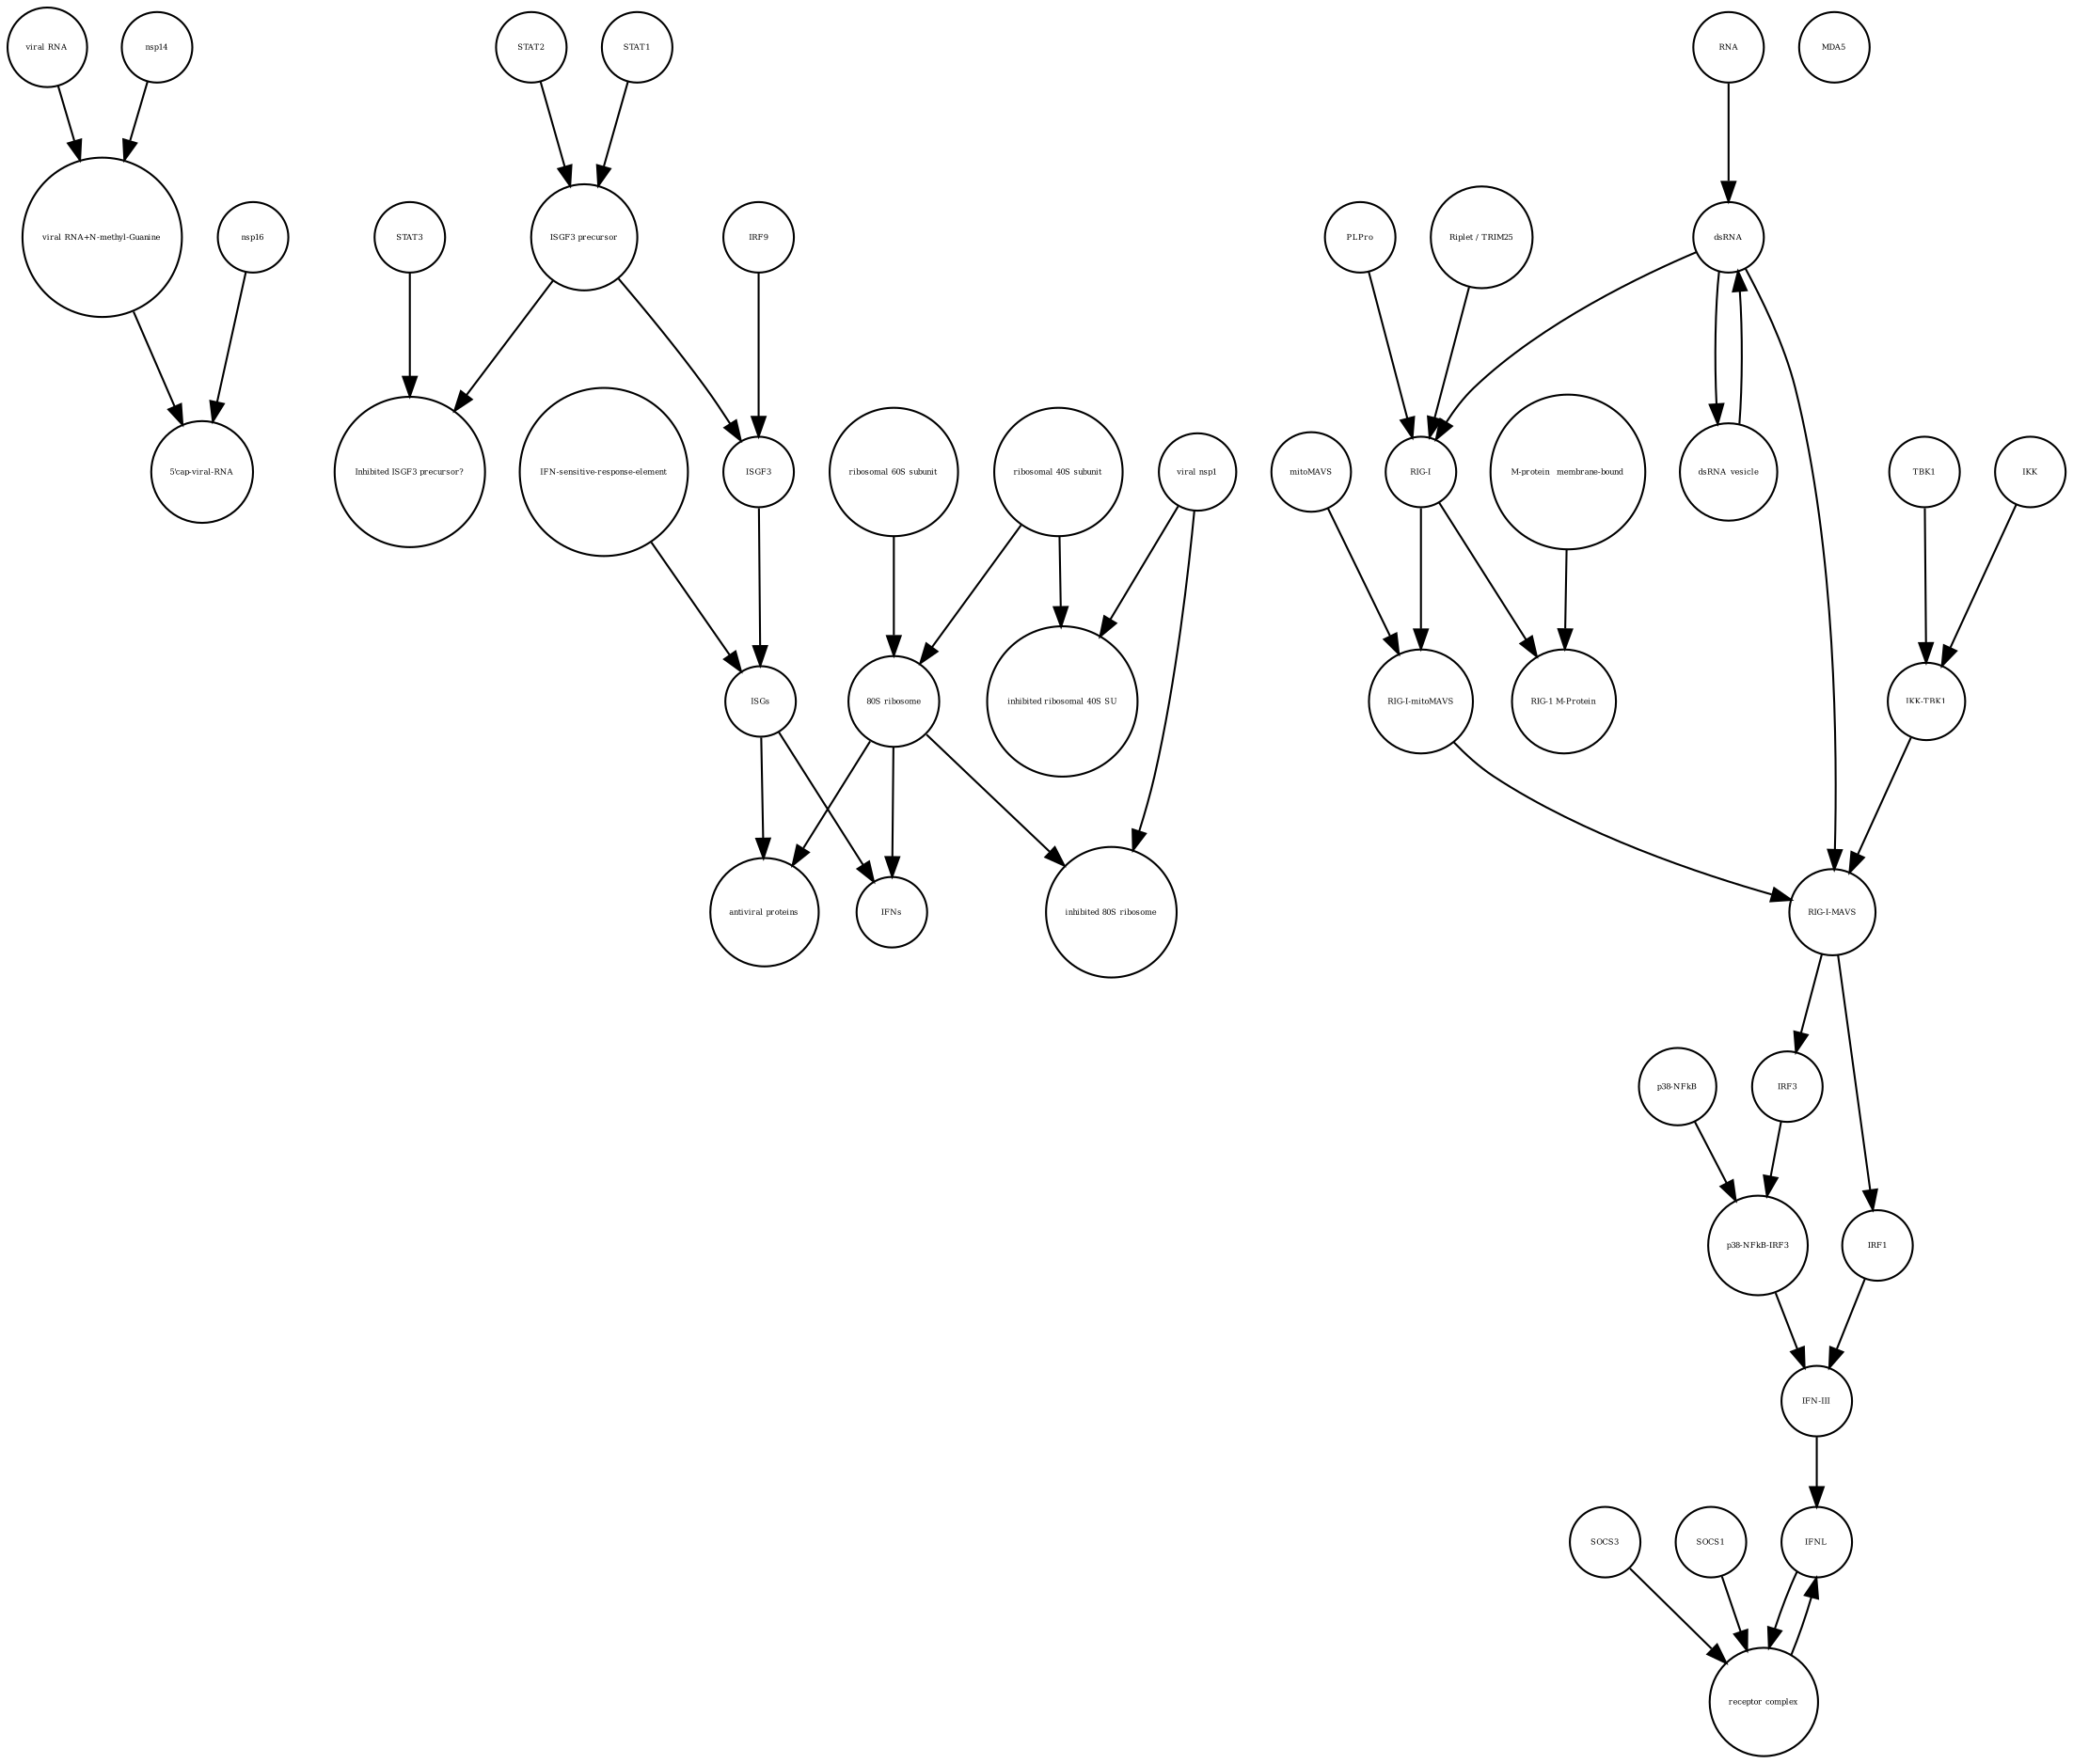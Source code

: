 strict digraph  {
"viral RNA" [annotation="", bipartite=0, cls="nucleic acid feature", fontsize=4, label="viral RNA", shape=circle];
STAT2 [annotation="", bipartite=0, cls=macromolecule, fontsize=4, label=STAT2, shape=circle];
nsp14 [annotation="", bipartite=0, cls=macromolecule, fontsize=4, label=nsp14, shape=circle];
"IKK-TBK1" [annotation="", bipartite=0, cls=complex, fontsize=4, label="IKK-TBK1", shape=circle];
"receptor complex" [annotation="", bipartite=0, cls=complex, fontsize=4, label="receptor complex", shape=circle];
nsp16 [annotation="", bipartite=0, cls=macromolecule, fontsize=4, label=nsp16, shape=circle];
"IFN-III" [annotation="", bipartite=0, cls=macromolecule, fontsize=4, label="IFN-III", shape=circle];
"ribosomal 60S subunit" [annotation="", bipartite=0, cls=complex, fontsize=4, label="ribosomal 60S subunit", shape=circle];
MDA5 [annotation="", bipartite=0, cls=macromolecule, fontsize=4, label=MDA5, shape=circle];
"viral nsp1" [annotation="", bipartite=0, cls=macromolecule, fontsize=4, label="viral nsp1", shape=circle];
"ISGF3 precursor" [annotation="", bipartite=0, cls=complex, fontsize=4, label="ISGF3 precursor", shape=circle];
"viral RNA+N-methyl-Guanine" [annotation="", bipartite=0, cls="nucleic acid feature", fontsize=4, label="viral RNA+N-methyl-Guanine", shape=circle];
IFNs [annotation="", bipartite=0, cls=macromolecule, fontsize=4, label=IFNs, shape=circle];
"IFN-sensitive-response-element" [annotation="", bipartite=0, cls="nucleic acid feature", fontsize=4, label="IFN-sensitive-response-element", shape=circle];
mitoMAVS [annotation="", bipartite=0, cls=macromolecule, fontsize=4, label=mitoMAVS, shape=circle];
PLPro [annotation="", bipartite=0, cls=macromolecule, fontsize=4, label=PLPro, shape=circle];
"M-protein_ membrane-bound" [annotation="", bipartite=0, cls=macromolecule, fontsize=4, label="M-protein_ membrane-bound", shape=circle];
RNA [annotation="", bipartite=0, cls="nucleic acid feature", fontsize=4, label=RNA, shape=circle];
STAT3 [annotation="", bipartite=0, cls=macromolecule, fontsize=4, label=STAT3, shape=circle];
ISGs [annotation="", bipartite=0, cls="nucleic acid feature", fontsize=4, label=ISGs, shape=circle];
"RIG-I" [annotation="", bipartite=0, cls=macromolecule, fontsize=4, label="RIG-I", shape=circle];
"5'cap-viral-RNA" [annotation="", bipartite=0, cls="nucleic acid feature", fontsize=4, label="5'cap-viral-RNA", shape=circle];
IFNL [annotation="", bipartite=0, cls=macromolecule, fontsize=4, label=IFNL, shape=circle];
SOCS3 [annotation="", bipartite=0, cls=macromolecule, fontsize=4, label=SOCS3, shape=circle];
dsRNA_vesicle [annotation="", bipartite=0, cls="nucleic acid feature", fontsize=4, label=dsRNA_vesicle, shape=circle];
IRF1 [annotation="", bipartite=0, cls=macromolecule, fontsize=4, label=IRF1, shape=circle];
"ribosomal 40S subunit" [annotation="", bipartite=0, cls=complex, fontsize=4, label="ribosomal 40S subunit", shape=circle];
"Inhibited ISGF3 precursor?" [annotation="", bipartite=0, cls=complex, fontsize=4, label="Inhibited ISGF3 precursor?", shape=circle];
STAT1 [annotation="", bipartite=0, cls=macromolecule, fontsize=4, label=STAT1, shape=circle];
dsRNA [annotation="", bipartite=0, cls="nucleic acid feature", fontsize=4, label=dsRNA, shape=circle];
"Riplet / TRIM25" [annotation="", bipartite=0, cls=macromolecule, fontsize=4, label="Riplet / TRIM25", shape=circle];
"p38-NFkB-IRF3" [annotation="", bipartite=0, cls=complex, fontsize=4, label="p38-NFkB-IRF3", shape=circle];
"RIG-I-mitoMAVS" [annotation="", bipartite=0, cls=complex, fontsize=4, label="RIG-I-mitoMAVS", shape=circle];
"RIG-1 M-Protein" [annotation="", bipartite=0, cls=complex, fontsize=4, label="RIG-1 M-Protein", shape=circle];
"p38-NFkB" [annotation="", bipartite=0, cls=complex, fontsize=4, label="p38-NFkB", shape=circle];
"inhibited ribosomal 40S SU" [annotation="urn_miriam_doi_10.1101%2F2020.05.18.102467", bipartite=0, cls=complex, fontsize=4, label="inhibited ribosomal 40S SU", shape=circle];
"RIG-I-MAVS" [annotation="", bipartite=0, cls=complex, fontsize=4, label="RIG-I-MAVS", shape=circle];
"antiviral proteins" [annotation="", bipartite=0, cls=macromolecule, fontsize=4, label="antiviral proteins", shape=circle];
SOCS1 [annotation="", bipartite=0, cls=macromolecule, fontsize=4, label=SOCS1, shape=circle];
"inhibited 80S ribosome" [annotation="", bipartite=0, cls=complex, fontsize=4, label="inhibited 80S ribosome", shape=circle];
"80S ribosome" [annotation="", bipartite=0, cls=complex, fontsize=4, label="80S ribosome", shape=circle];
IRF9 [annotation="", bipartite=0, cls=macromolecule, fontsize=4, label=IRF9, shape=circle];
ISGF3 [annotation="", bipartite=0, cls=complex, fontsize=4, label=ISGF3, shape=circle];
TBK1 [annotation="", bipartite=0, cls=macromolecule, fontsize=4, label=TBK1, shape=circle];
IKK [annotation="", bipartite=0, cls=macromolecule, fontsize=4, label=IKK, shape=circle];
IRF3 [annotation="", bipartite=0, cls=macromolecule, fontsize=4, label=IRF3, shape=circle];
"viral RNA" -> "viral RNA+N-methyl-Guanine"  [annotation="", interaction_type=production];
STAT2 -> "ISGF3 precursor"  [annotation="", interaction_type=production];
nsp14 -> "viral RNA+N-methyl-Guanine"  [annotation="", interaction_type=catalysis];
"IKK-TBK1" -> "RIG-I-MAVS"  [annotation="", interaction_type=production];
"receptor complex" -> IFNL  [annotation="", interaction_type=production];
nsp16 -> "5'cap-viral-RNA"  [annotation="urn_miriam_doi_10.1016%2Fj.chom.2020.05.008", interaction_type=catalysis];
"IFN-III" -> IFNL  [annotation="", interaction_type=production];
"ribosomal 60S subunit" -> "80S ribosome"  [annotation="", interaction_type=production];
"viral nsp1" -> "inhibited ribosomal 40S SU"  [annotation="", interaction_type=production];
"viral nsp1" -> "inhibited 80S ribosome"  [annotation="", interaction_type=production];
"ISGF3 precursor" -> "Inhibited ISGF3 precursor?"  [annotation="", interaction_type=production];
"ISGF3 precursor" -> ISGF3  [annotation="", interaction_type=production];
"viral RNA+N-methyl-Guanine" -> "5'cap-viral-RNA"  [annotation="", interaction_type=production];
"IFN-sensitive-response-element" -> ISGs  [annotation="", interaction_type=production];
mitoMAVS -> "RIG-I-mitoMAVS"  [annotation="", interaction_type=production];
PLPro -> "RIG-I"  [annotation="", interaction_type=catalysis];
"M-protein_ membrane-bound" -> "RIG-1 M-Protein"  [annotation="", interaction_type=production];
RNA -> dsRNA  [annotation="", interaction_type=production];
STAT3 -> "Inhibited ISGF3 precursor?"  [annotation="", interaction_type=production];
ISGs -> IFNs  [annotation="", interaction_type=production];
ISGs -> "antiviral proteins"  [annotation="", interaction_type=production];
"RIG-I" -> "RIG-1 M-Protein"  [annotation="", interaction_type=production];
"RIG-I" -> "RIG-I-mitoMAVS"  [annotation="", interaction_type=production];
IFNL -> "receptor complex"  [annotation="", interaction_type=stimulation];
SOCS3 -> "receptor complex"  [annotation="", interaction_type=production];
dsRNA_vesicle -> dsRNA  [annotation="", interaction_type=production];
IRF1 -> "IFN-III"  [annotation="", interaction_type=stimulation];
"ribosomal 40S subunit" -> "inhibited ribosomal 40S SU"  [annotation="", interaction_type=production];
"ribosomal 40S subunit" -> "80S ribosome"  [annotation="", interaction_type=production];
STAT1 -> "ISGF3 precursor"  [annotation="", interaction_type=production];
dsRNA -> "RIG-I-MAVS"  [annotation="", interaction_type="necessary stimulation"];
dsRNA -> dsRNA_vesicle  [annotation="", interaction_type=production];
dsRNA -> "RIG-I"  [annotation="", interaction_type="necessary stimulation"];
"Riplet / TRIM25" -> "RIG-I"  [annotation="", interaction_type=catalysis];
"p38-NFkB-IRF3" -> "IFN-III"  [annotation="", interaction_type=stimulation];
"RIG-I-mitoMAVS" -> "RIG-I-MAVS"  [annotation="", interaction_type=production];
"p38-NFkB" -> "p38-NFkB-IRF3"  [annotation="", interaction_type=production];
"RIG-I-MAVS" -> IRF1  [annotation="", interaction_type=catalysis];
"RIG-I-MAVS" -> IRF3  [annotation="", interaction_type=stimulation];
SOCS1 -> "receptor complex"  [annotation="", interaction_type=production];
"80S ribosome" -> IFNs  [annotation="", interaction_type=catalysis];
"80S ribosome" -> "antiviral proteins"  [annotation="", interaction_type=catalysis];
"80S ribosome" -> "inhibited 80S ribosome"  [annotation="", interaction_type=production];
IRF9 -> ISGF3  [annotation="", interaction_type=production];
ISGF3 -> ISGs  [annotation="", interaction_type="necessary stimulation"];
TBK1 -> "IKK-TBK1"  [annotation="", interaction_type=production];
IKK -> "IKK-TBK1"  [annotation="", interaction_type=production];
IRF3 -> "p38-NFkB-IRF3"  [annotation="", interaction_type=production];
}
